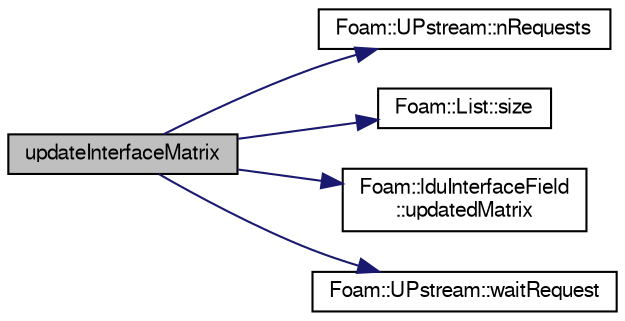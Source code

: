 digraph "updateInterfaceMatrix"
{
  bgcolor="transparent";
  edge [fontname="FreeSans",fontsize="10",labelfontname="FreeSans",labelfontsize="10"];
  node [fontname="FreeSans",fontsize="10",shape=record];
  rankdir="LR";
  Node40 [label="updateInterfaceMatrix",height=0.2,width=0.4,color="black", fillcolor="grey75", style="filled", fontcolor="black"];
  Node40 -> Node41 [color="midnightblue",fontsize="10",style="solid",fontname="FreeSans"];
  Node41 [label="Foam::UPstream::nRequests",height=0.2,width=0.4,color="black",URL="$a26270.html#a85d3ef750354c4fb119608680f4e857f",tooltip="Get number of outstanding requests. "];
  Node40 -> Node42 [color="midnightblue",fontsize="10",style="solid",fontname="FreeSans"];
  Node42 [label="Foam::List::size",height=0.2,width=0.4,color="black",URL="$a25694.html#a8a5f6fa29bd4b500caf186f60245b384",tooltip="Override size to be inconsistent with allocated storage. "];
  Node40 -> Node43 [color="midnightblue",fontsize="10",style="solid",fontname="FreeSans"];
  Node43 [label="Foam::lduInterfaceField\l::updatedMatrix",height=0.2,width=0.4,color="black",URL="$a26870.html#afe936c8ecb023df2a02ce52444387948",tooltip="Whether matrix has been updated. "];
  Node40 -> Node44 [color="midnightblue",fontsize="10",style="solid",fontname="FreeSans"];
  Node44 [label="Foam::UPstream::waitRequest",height=0.2,width=0.4,color="black",URL="$a26270.html#af86bb6951d1badbe6fb7dcfd7bf33456",tooltip="Wait until request i has finished. "];
}
